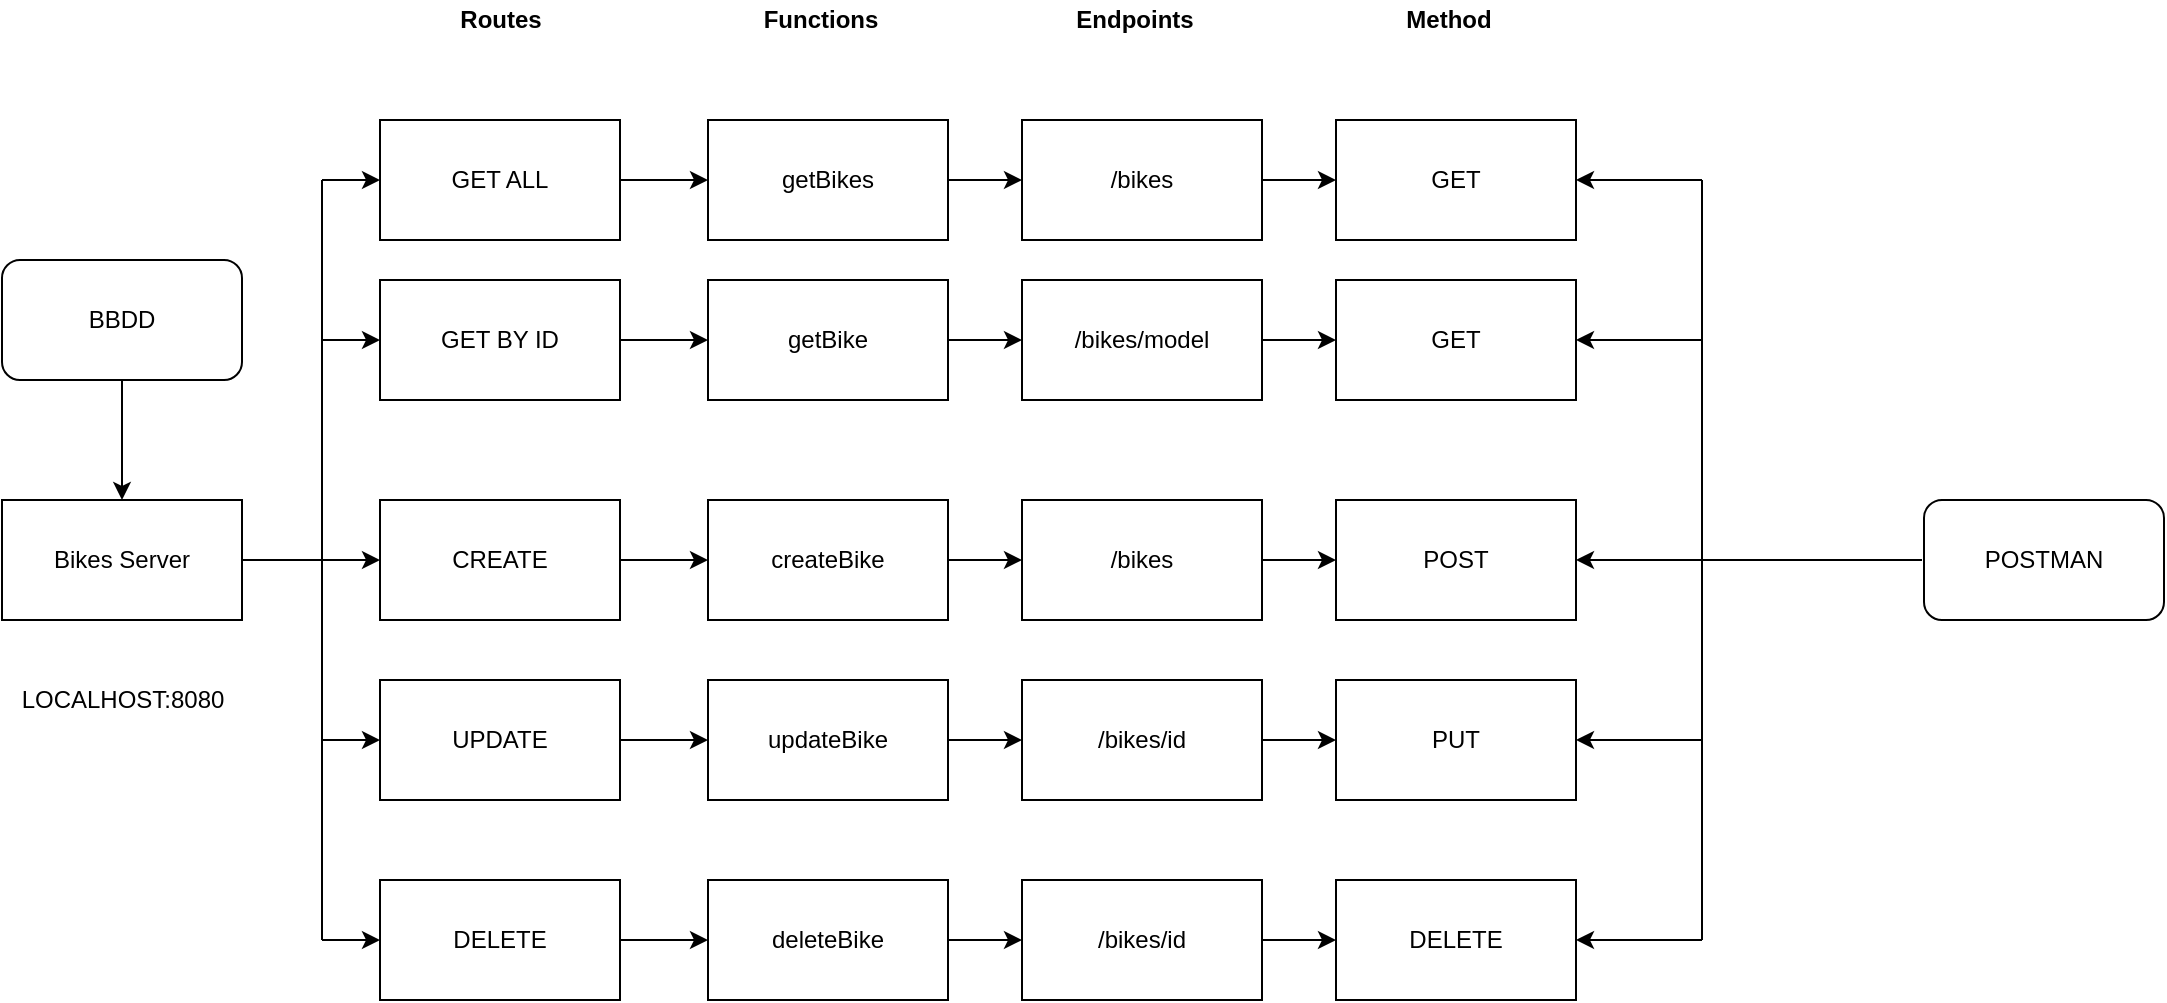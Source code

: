 <mxfile>
    <diagram id="-SbUOa3_CNU8vGpWo28s" name="Page-1">
        <mxGraphModel dx="1118" dy="511" grid="0" gridSize="10" guides="1" tooltips="1" connect="1" arrows="1" fold="1" page="0" pageScale="1" pageWidth="1169" pageHeight="827" math="0" shadow="0">
            <root>
                <mxCell id="0"/>
                <mxCell id="1" parent="0"/>
                <mxCell id="dM4HYbvR05ppwByh07gJ-1" value="BBDD" style="rounded=1;whiteSpace=wrap;html=1;" parent="1" vertex="1">
                    <mxGeometry x="42" y="298" width="120" height="60" as="geometry"/>
                </mxCell>
                <mxCell id="dM4HYbvR05ppwByh07gJ-11" style="edgeStyle=orthogonalEdgeStyle;rounded=0;orthogonalLoop=1;jettySize=auto;html=1;" parent="1" source="dM4HYbvR05ppwByh07gJ-2" target="dM4HYbvR05ppwByh07gJ-7" edge="1">
                    <mxGeometry relative="1" as="geometry"/>
                </mxCell>
                <mxCell id="dM4HYbvR05ppwByh07gJ-2" value="Bikes Server" style="rounded=0;whiteSpace=wrap;html=1;" parent="1" vertex="1">
                    <mxGeometry x="42" y="418" width="120" height="60" as="geometry"/>
                </mxCell>
                <mxCell id="dM4HYbvR05ppwByh07gJ-3" value="" style="endArrow=classic;html=1;rounded=0;exitX=0.5;exitY=1;exitDx=0;exitDy=0;" parent="1" source="dM4HYbvR05ppwByh07gJ-1" target="dM4HYbvR05ppwByh07gJ-2" edge="1">
                    <mxGeometry width="50" height="50" relative="1" as="geometry">
                        <mxPoint x="392" y="608" as="sourcePoint"/>
                        <mxPoint x="442" y="558" as="targetPoint"/>
                    </mxGeometry>
                </mxCell>
                <mxCell id="dM4HYbvR05ppwByh07gJ-4" value="LOCALHOST:8080" style="text;html=1;align=center;verticalAlign=middle;resizable=0;points=[];autosize=1;strokeColor=none;fillColor=none;" parent="1" vertex="1">
                    <mxGeometry x="42" y="508" width="120" height="20" as="geometry"/>
                </mxCell>
                <mxCell id="dM4HYbvR05ppwByh07gJ-26" value="" style="edgeStyle=orthogonalEdgeStyle;rounded=0;orthogonalLoop=1;jettySize=auto;html=1;" parent="1" source="dM4HYbvR05ppwByh07gJ-5" target="dM4HYbvR05ppwByh07gJ-18" edge="1">
                    <mxGeometry relative="1" as="geometry"/>
                </mxCell>
                <mxCell id="dM4HYbvR05ppwByh07gJ-5" value="GET ALL" style="rounded=0;whiteSpace=wrap;html=1;" parent="1" vertex="1">
                    <mxGeometry x="231" y="228" width="120" height="60" as="geometry"/>
                </mxCell>
                <mxCell id="dM4HYbvR05ppwByh07gJ-27" value="" style="edgeStyle=orthogonalEdgeStyle;rounded=0;orthogonalLoop=1;jettySize=auto;html=1;" parent="1" source="dM4HYbvR05ppwByh07gJ-6" target="dM4HYbvR05ppwByh07gJ-19" edge="1">
                    <mxGeometry relative="1" as="geometry"/>
                </mxCell>
                <mxCell id="dM4HYbvR05ppwByh07gJ-6" value="GET BY ID" style="rounded=0;whiteSpace=wrap;html=1;" parent="1" vertex="1">
                    <mxGeometry x="231" y="308" width="120" height="60" as="geometry"/>
                </mxCell>
                <mxCell id="dM4HYbvR05ppwByh07gJ-28" value="" style="edgeStyle=orthogonalEdgeStyle;rounded=0;orthogonalLoop=1;jettySize=auto;html=1;" parent="1" source="dM4HYbvR05ppwByh07gJ-7" target="dM4HYbvR05ppwByh07gJ-20" edge="1">
                    <mxGeometry relative="1" as="geometry"/>
                </mxCell>
                <mxCell id="dM4HYbvR05ppwByh07gJ-7" value="CREATE" style="rounded=0;whiteSpace=wrap;html=1;" parent="1" vertex="1">
                    <mxGeometry x="231" y="418" width="120" height="60" as="geometry"/>
                </mxCell>
                <mxCell id="dM4HYbvR05ppwByh07gJ-29" value="" style="edgeStyle=orthogonalEdgeStyle;rounded=0;orthogonalLoop=1;jettySize=auto;html=1;" parent="1" source="dM4HYbvR05ppwByh07gJ-8" target="dM4HYbvR05ppwByh07gJ-21" edge="1">
                    <mxGeometry relative="1" as="geometry"/>
                </mxCell>
                <mxCell id="dM4HYbvR05ppwByh07gJ-8" value="UPDATE" style="rounded=0;whiteSpace=wrap;html=1;" parent="1" vertex="1">
                    <mxGeometry x="231" y="508" width="120" height="60" as="geometry"/>
                </mxCell>
                <mxCell id="dM4HYbvR05ppwByh07gJ-30" value="" style="edgeStyle=orthogonalEdgeStyle;rounded=0;orthogonalLoop=1;jettySize=auto;html=1;" parent="1" source="dM4HYbvR05ppwByh07gJ-9" target="dM4HYbvR05ppwByh07gJ-22" edge="1">
                    <mxGeometry relative="1" as="geometry"/>
                </mxCell>
                <mxCell id="dM4HYbvR05ppwByh07gJ-9" value="DELETE" style="rounded=0;whiteSpace=wrap;html=1;" parent="1" vertex="1">
                    <mxGeometry x="231" y="608" width="120" height="60" as="geometry"/>
                </mxCell>
                <mxCell id="dM4HYbvR05ppwByh07gJ-12" value="" style="endArrow=none;html=1;rounded=0;" parent="1" edge="1">
                    <mxGeometry width="50" height="50" relative="1" as="geometry">
                        <mxPoint x="202" y="638" as="sourcePoint"/>
                        <mxPoint x="202" y="258" as="targetPoint"/>
                    </mxGeometry>
                </mxCell>
                <mxCell id="dM4HYbvR05ppwByh07gJ-13" value="" style="endArrow=classic;html=1;rounded=0;entryX=0;entryY=0.5;entryDx=0;entryDy=0;" parent="1" target="dM4HYbvR05ppwByh07gJ-5" edge="1">
                    <mxGeometry width="50" height="50" relative="1" as="geometry">
                        <mxPoint x="202" y="258" as="sourcePoint"/>
                        <mxPoint x="212" y="218" as="targetPoint"/>
                    </mxGeometry>
                </mxCell>
                <mxCell id="dM4HYbvR05ppwByh07gJ-14" value="" style="endArrow=classic;html=1;rounded=0;entryX=0;entryY=0.5;entryDx=0;entryDy=0;" parent="1" target="dM4HYbvR05ppwByh07gJ-6" edge="1">
                    <mxGeometry width="50" height="50" relative="1" as="geometry">
                        <mxPoint x="202" y="338" as="sourcePoint"/>
                        <mxPoint x="422" y="418" as="targetPoint"/>
                    </mxGeometry>
                </mxCell>
                <mxCell id="dM4HYbvR05ppwByh07gJ-15" value="" style="endArrow=classic;html=1;rounded=0;entryX=0;entryY=0.5;entryDx=0;entryDy=0;" parent="1" target="dM4HYbvR05ppwByh07gJ-8" edge="1">
                    <mxGeometry width="50" height="50" relative="1" as="geometry">
                        <mxPoint x="202" y="538" as="sourcePoint"/>
                        <mxPoint x="82" y="588" as="targetPoint"/>
                    </mxGeometry>
                </mxCell>
                <mxCell id="dM4HYbvR05ppwByh07gJ-16" value="" style="endArrow=classic;html=1;rounded=0;entryX=0;entryY=0.5;entryDx=0;entryDy=0;" parent="1" target="dM4HYbvR05ppwByh07gJ-9" edge="1">
                    <mxGeometry width="50" height="50" relative="1" as="geometry">
                        <mxPoint x="202" y="638" as="sourcePoint"/>
                        <mxPoint x="422" y="418" as="targetPoint"/>
                    </mxGeometry>
                </mxCell>
                <mxCell id="dM4HYbvR05ppwByh07gJ-17" value="&lt;b style=&quot;line-height: 1.6;&quot;&gt;Routes&lt;/b&gt;" style="text;html=1;align=center;verticalAlign=middle;resizable=0;points=[];autosize=1;strokeColor=none;fillColor=none;" parent="1" vertex="1">
                    <mxGeometry x="261" y="168" width="60" height="20" as="geometry"/>
                </mxCell>
                <mxCell id="dM4HYbvR05ppwByh07gJ-37" value="" style="edgeStyle=orthogonalEdgeStyle;rounded=0;orthogonalLoop=1;jettySize=auto;html=1;" parent="1" source="dM4HYbvR05ppwByh07gJ-18" target="dM4HYbvR05ppwByh07gJ-31" edge="1">
                    <mxGeometry relative="1" as="geometry"/>
                </mxCell>
                <mxCell id="dM4HYbvR05ppwByh07gJ-18" value="getBikes" style="rounded=0;whiteSpace=wrap;html=1;" parent="1" vertex="1">
                    <mxGeometry x="395" y="228" width="120" height="60" as="geometry"/>
                </mxCell>
                <mxCell id="dM4HYbvR05ppwByh07gJ-38" value="" style="edgeStyle=orthogonalEdgeStyle;rounded=0;orthogonalLoop=1;jettySize=auto;html=1;" parent="1" source="dM4HYbvR05ppwByh07gJ-19" target="dM4HYbvR05ppwByh07gJ-32" edge="1">
                    <mxGeometry relative="1" as="geometry"/>
                </mxCell>
                <mxCell id="dM4HYbvR05ppwByh07gJ-19" value="getBike" style="rounded=0;whiteSpace=wrap;html=1;" parent="1" vertex="1">
                    <mxGeometry x="395" y="308" width="120" height="60" as="geometry"/>
                </mxCell>
                <mxCell id="dM4HYbvR05ppwByh07gJ-39" value="" style="edgeStyle=orthogonalEdgeStyle;rounded=0;orthogonalLoop=1;jettySize=auto;html=1;" parent="1" source="dM4HYbvR05ppwByh07gJ-20" target="dM4HYbvR05ppwByh07gJ-33" edge="1">
                    <mxGeometry relative="1" as="geometry"/>
                </mxCell>
                <mxCell id="dM4HYbvR05ppwByh07gJ-20" value="createBike" style="rounded=0;whiteSpace=wrap;html=1;" parent="1" vertex="1">
                    <mxGeometry x="395" y="418" width="120" height="60" as="geometry"/>
                </mxCell>
                <mxCell id="dM4HYbvR05ppwByh07gJ-40" value="" style="edgeStyle=orthogonalEdgeStyle;rounded=0;orthogonalLoop=1;jettySize=auto;html=1;" parent="1" source="dM4HYbvR05ppwByh07gJ-21" target="dM4HYbvR05ppwByh07gJ-34" edge="1">
                    <mxGeometry relative="1" as="geometry"/>
                </mxCell>
                <mxCell id="dM4HYbvR05ppwByh07gJ-21" value="updateBike" style="rounded=0;whiteSpace=wrap;html=1;" parent="1" vertex="1">
                    <mxGeometry x="395" y="508" width="120" height="60" as="geometry"/>
                </mxCell>
                <mxCell id="dM4HYbvR05ppwByh07gJ-41" value="" style="edgeStyle=orthogonalEdgeStyle;rounded=0;orthogonalLoop=1;jettySize=auto;html=1;" parent="1" source="dM4HYbvR05ppwByh07gJ-22" target="dM4HYbvR05ppwByh07gJ-35" edge="1">
                    <mxGeometry relative="1" as="geometry"/>
                </mxCell>
                <mxCell id="dM4HYbvR05ppwByh07gJ-22" value="deleteBike" style="rounded=0;whiteSpace=wrap;html=1;" parent="1" vertex="1">
                    <mxGeometry x="395" y="608" width="120" height="60" as="geometry"/>
                </mxCell>
                <mxCell id="dM4HYbvR05ppwByh07gJ-23" value="&lt;b style=&quot;line-height: 1.6;&quot;&gt;Functions&lt;/b&gt;" style="text;html=1;align=center;verticalAlign=middle;resizable=0;points=[];autosize=1;strokeColor=none;fillColor=none;" parent="1" vertex="1">
                    <mxGeometry x="416" y="168" width="70" height="20" as="geometry"/>
                </mxCell>
                <mxCell id="dM4HYbvR05ppwByh07gJ-48" value="" style="edgeStyle=orthogonalEdgeStyle;rounded=0;orthogonalLoop=1;jettySize=auto;html=1;" parent="1" source="dM4HYbvR05ppwByh07gJ-31" target="dM4HYbvR05ppwByh07gJ-42" edge="1">
                    <mxGeometry relative="1" as="geometry"/>
                </mxCell>
                <mxCell id="dM4HYbvR05ppwByh07gJ-31" value="/bikes" style="rounded=0;whiteSpace=wrap;html=1;" parent="1" vertex="1">
                    <mxGeometry x="552" y="228" width="120" height="60" as="geometry"/>
                </mxCell>
                <mxCell id="dM4HYbvR05ppwByh07gJ-49" value="" style="edgeStyle=orthogonalEdgeStyle;rounded=0;orthogonalLoop=1;jettySize=auto;html=1;" parent="1" source="dM4HYbvR05ppwByh07gJ-32" target="dM4HYbvR05ppwByh07gJ-43" edge="1">
                    <mxGeometry relative="1" as="geometry"/>
                </mxCell>
                <mxCell id="dM4HYbvR05ppwByh07gJ-32" value="/bikes/model" style="rounded=0;whiteSpace=wrap;html=1;" parent="1" vertex="1">
                    <mxGeometry x="552" y="308" width="120" height="60" as="geometry"/>
                </mxCell>
                <mxCell id="dM4HYbvR05ppwByh07gJ-50" value="" style="edgeStyle=orthogonalEdgeStyle;rounded=0;orthogonalLoop=1;jettySize=auto;html=1;" parent="1" source="dM4HYbvR05ppwByh07gJ-33" target="dM4HYbvR05ppwByh07gJ-44" edge="1">
                    <mxGeometry relative="1" as="geometry"/>
                </mxCell>
                <mxCell id="dM4HYbvR05ppwByh07gJ-33" value="/bikes" style="rounded=0;whiteSpace=wrap;html=1;" parent="1" vertex="1">
                    <mxGeometry x="552" y="418" width="120" height="60" as="geometry"/>
                </mxCell>
                <mxCell id="dM4HYbvR05ppwByh07gJ-51" value="" style="edgeStyle=orthogonalEdgeStyle;rounded=0;orthogonalLoop=1;jettySize=auto;html=1;" parent="1" source="dM4HYbvR05ppwByh07gJ-34" target="dM4HYbvR05ppwByh07gJ-45" edge="1">
                    <mxGeometry relative="1" as="geometry"/>
                </mxCell>
                <mxCell id="dM4HYbvR05ppwByh07gJ-34" value="/bikes/id" style="rounded=0;whiteSpace=wrap;html=1;" parent="1" vertex="1">
                    <mxGeometry x="552" y="508" width="120" height="60" as="geometry"/>
                </mxCell>
                <mxCell id="dM4HYbvR05ppwByh07gJ-52" value="" style="edgeStyle=orthogonalEdgeStyle;rounded=0;orthogonalLoop=1;jettySize=auto;html=1;" parent="1" source="dM4HYbvR05ppwByh07gJ-35" target="dM4HYbvR05ppwByh07gJ-46" edge="1">
                    <mxGeometry relative="1" as="geometry"/>
                </mxCell>
                <mxCell id="dM4HYbvR05ppwByh07gJ-35" value="/bikes/id" style="rounded=0;whiteSpace=wrap;html=1;" parent="1" vertex="1">
                    <mxGeometry x="552" y="608" width="120" height="60" as="geometry"/>
                </mxCell>
                <mxCell id="dM4HYbvR05ppwByh07gJ-36" value="&lt;b style=&quot;line-height: 1.6;&quot;&gt;Endpoints&lt;/b&gt;" style="text;html=1;align=center;verticalAlign=middle;resizable=0;points=[];autosize=1;strokeColor=none;fillColor=none;" parent="1" vertex="1">
                    <mxGeometry x="573" y="168" width="70" height="20" as="geometry"/>
                </mxCell>
                <mxCell id="dM4HYbvR05ppwByh07gJ-42" value="GET" style="rounded=0;whiteSpace=wrap;html=1;" parent="1" vertex="1">
                    <mxGeometry x="709" y="228" width="120" height="60" as="geometry"/>
                </mxCell>
                <mxCell id="dM4HYbvR05ppwByh07gJ-43" value="GET" style="rounded=0;whiteSpace=wrap;html=1;" parent="1" vertex="1">
                    <mxGeometry x="709" y="308" width="120" height="60" as="geometry"/>
                </mxCell>
                <mxCell id="dM4HYbvR05ppwByh07gJ-44" value="POST" style="rounded=0;whiteSpace=wrap;html=1;" parent="1" vertex="1">
                    <mxGeometry x="709" y="418" width="120" height="60" as="geometry"/>
                </mxCell>
                <mxCell id="dM4HYbvR05ppwByh07gJ-45" value="PUT" style="rounded=0;whiteSpace=wrap;html=1;" parent="1" vertex="1">
                    <mxGeometry x="709" y="508" width="120" height="60" as="geometry"/>
                </mxCell>
                <mxCell id="dM4HYbvR05ppwByh07gJ-46" value="DELETE" style="rounded=0;whiteSpace=wrap;html=1;" parent="1" vertex="1">
                    <mxGeometry x="709" y="608" width="120" height="60" as="geometry"/>
                </mxCell>
                <mxCell id="dM4HYbvR05ppwByh07gJ-47" value="&lt;b style=&quot;line-height: 1.6;&quot;&gt;Method&lt;/b&gt;" style="text;html=1;align=center;verticalAlign=middle;resizable=0;points=[];autosize=1;strokeColor=none;fillColor=none;" parent="1" vertex="1">
                    <mxGeometry x="735" y="168" width="60" height="20" as="geometry"/>
                </mxCell>
                <mxCell id="dM4HYbvR05ppwByh07gJ-53" value="" style="endArrow=none;html=1;rounded=0;" parent="1" edge="1">
                    <mxGeometry width="50" height="50" relative="1" as="geometry">
                        <mxPoint x="892" y="638" as="sourcePoint"/>
                        <mxPoint x="892" y="258" as="targetPoint"/>
                    </mxGeometry>
                </mxCell>
                <mxCell id="dM4HYbvR05ppwByh07gJ-54" value="" style="endArrow=classic;html=1;rounded=0;entryX=1;entryY=0.5;entryDx=0;entryDy=0;" parent="1" target="dM4HYbvR05ppwByh07gJ-42" edge="1">
                    <mxGeometry width="50" height="50" relative="1" as="geometry">
                        <mxPoint x="892" y="258" as="sourcePoint"/>
                        <mxPoint x="452" y="498" as="targetPoint"/>
                    </mxGeometry>
                </mxCell>
                <mxCell id="dM4HYbvR05ppwByh07gJ-55" value="" style="endArrow=classic;html=1;rounded=0;" parent="1" target="dM4HYbvR05ppwByh07gJ-43" edge="1">
                    <mxGeometry width="50" height="50" relative="1" as="geometry">
                        <mxPoint x="892" y="338" as="sourcePoint"/>
                        <mxPoint x="452" y="498" as="targetPoint"/>
                    </mxGeometry>
                </mxCell>
                <mxCell id="dM4HYbvR05ppwByh07gJ-56" value="" style="endArrow=classic;html=1;rounded=0;entryX=1;entryY=0.5;entryDx=0;entryDy=0;" parent="1" target="dM4HYbvR05ppwByh07gJ-46" edge="1">
                    <mxGeometry width="50" height="50" relative="1" as="geometry">
                        <mxPoint x="892" y="638" as="sourcePoint"/>
                        <mxPoint x="452" y="498" as="targetPoint"/>
                    </mxGeometry>
                </mxCell>
                <mxCell id="dM4HYbvR05ppwByh07gJ-57" value="" style="endArrow=classic;html=1;rounded=0;" parent="1" target="dM4HYbvR05ppwByh07gJ-45" edge="1">
                    <mxGeometry width="50" height="50" relative="1" as="geometry">
                        <mxPoint x="892" y="538" as="sourcePoint"/>
                        <mxPoint x="452" y="498" as="targetPoint"/>
                    </mxGeometry>
                </mxCell>
                <mxCell id="dM4HYbvR05ppwByh07gJ-58" value="POSTMAN" style="rounded=1;whiteSpace=wrap;html=1;" parent="1" vertex="1">
                    <mxGeometry x="1003" y="418" width="120" height="60" as="geometry"/>
                </mxCell>
                <mxCell id="dM4HYbvR05ppwByh07gJ-59" value="" style="endArrow=classic;html=1;rounded=0;exitX=0;exitY=0.5;exitDx=0;exitDy=0;entryX=1;entryY=0.5;entryDx=0;entryDy=0;" parent="1" target="dM4HYbvR05ppwByh07gJ-44" edge="1">
                    <mxGeometry width="50" height="50" relative="1" as="geometry">
                        <mxPoint x="1002" y="448" as="sourcePoint"/>
                        <mxPoint x="452" y="498" as="targetPoint"/>
                    </mxGeometry>
                </mxCell>
            </root>
        </mxGraphModel>
    </diagram>
</mxfile>